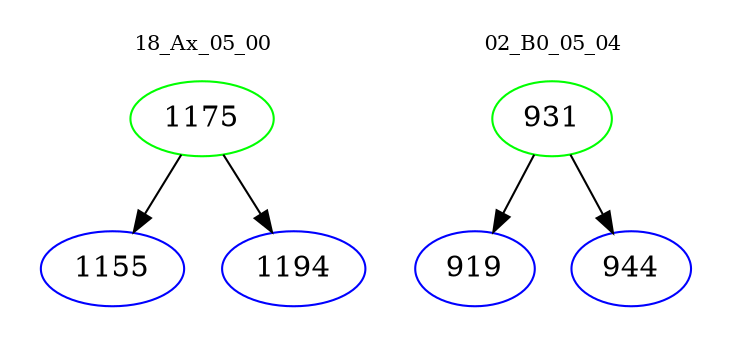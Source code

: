 digraph{
subgraph cluster_0 {
color = white
label = "18_Ax_05_00";
fontsize=10;
T0_1175 [label="1175", color="green"]
T0_1175 -> T0_1155 [color="black"]
T0_1155 [label="1155", color="blue"]
T0_1175 -> T0_1194 [color="black"]
T0_1194 [label="1194", color="blue"]
}
subgraph cluster_1 {
color = white
label = "02_B0_05_04";
fontsize=10;
T1_931 [label="931", color="green"]
T1_931 -> T1_919 [color="black"]
T1_919 [label="919", color="blue"]
T1_931 -> T1_944 [color="black"]
T1_944 [label="944", color="blue"]
}
}
